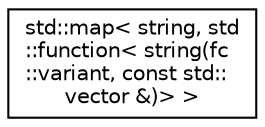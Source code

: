 digraph "Graphical Class Hierarchy"
{
  edge [fontname="Helvetica",fontsize="10",labelfontname="Helvetica",labelfontsize="10"];
  node [fontname="Helvetica",fontsize="10",shape=record];
  rankdir="LR";
  Node0 [label="std::map\< string, std\l::function\< string(fc\l::variant, const std::\lvector &)\> \>",height=0.2,width=0.4,color="black", fillcolor="white", style="filled",URL="$classstd_1_1map.html"];
}
